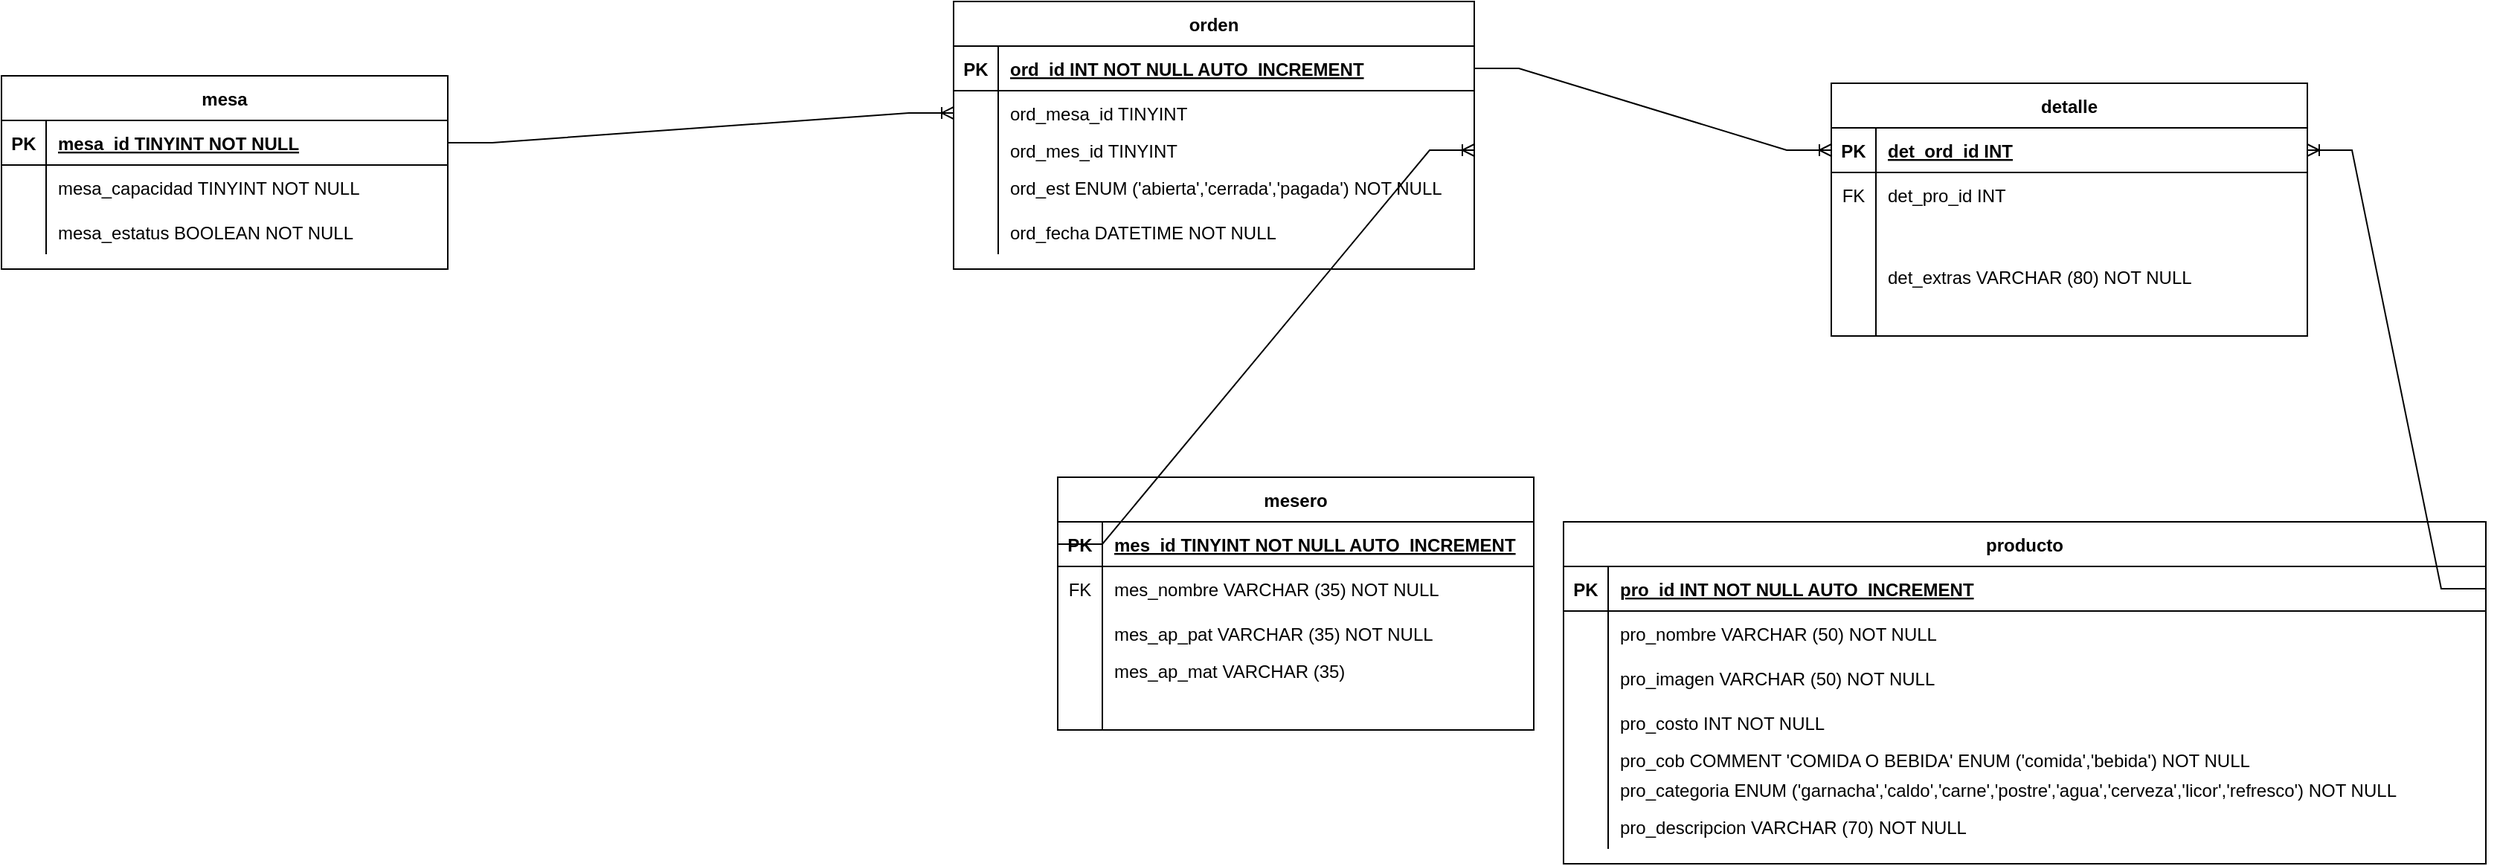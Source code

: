 <mxfile version="16.5.1" type="device"><diagram id="R2lEEEUBdFMjLlhIrx00" name="Page-1"><mxGraphModel dx="1278" dy="1760" grid="1" gridSize="10" guides="1" tooltips="1" connect="1" arrows="1" fold="1" page="1" pageScale="1" pageWidth="850" pageHeight="1100" math="0" shadow="0" extFonts="Permanent Marker^https://fonts.googleapis.com/css?family=Permanent+Marker"><root><mxCell id="0"/><mxCell id="1" parent="0"/><mxCell id="C-vyLk0tnHw3VtMMgP7b-2" value="mesero" style="shape=table;startSize=30;container=1;collapsible=1;childLayout=tableLayout;fixedRows=1;rowLines=0;fontStyle=1;align=center;resizeLast=1;" parent="1" vertex="1"><mxGeometry x="790" y="300" width="320" height="170" as="geometry"/></mxCell><mxCell id="C-vyLk0tnHw3VtMMgP7b-3" value="" style="shape=partialRectangle;collapsible=0;dropTarget=0;pointerEvents=0;fillColor=none;points=[[0,0.5],[1,0.5]];portConstraint=eastwest;top=0;left=0;right=0;bottom=1;" parent="C-vyLk0tnHw3VtMMgP7b-2" vertex="1"><mxGeometry y="30" width="320" height="30" as="geometry"/></mxCell><mxCell id="C-vyLk0tnHw3VtMMgP7b-4" value="PK" style="shape=partialRectangle;overflow=hidden;connectable=0;fillColor=none;top=0;left=0;bottom=0;right=0;fontStyle=1;" parent="C-vyLk0tnHw3VtMMgP7b-3" vertex="1"><mxGeometry width="30" height="30" as="geometry"><mxRectangle width="30" height="30" as="alternateBounds"/></mxGeometry></mxCell><mxCell id="C-vyLk0tnHw3VtMMgP7b-5" value="mes_id TINYINT NOT NULL AUTO_INCREMENT" style="shape=partialRectangle;overflow=hidden;connectable=0;fillColor=none;top=0;left=0;bottom=0;right=0;align=left;spacingLeft=6;fontStyle=5;" parent="C-vyLk0tnHw3VtMMgP7b-3" vertex="1"><mxGeometry x="30" width="290" height="30" as="geometry"><mxRectangle width="290" height="30" as="alternateBounds"/></mxGeometry></mxCell><mxCell id="C-vyLk0tnHw3VtMMgP7b-6" value="" style="shape=partialRectangle;collapsible=0;dropTarget=0;pointerEvents=0;fillColor=none;points=[[0,0.5],[1,0.5]];portConstraint=eastwest;top=0;left=0;right=0;bottom=0;" parent="C-vyLk0tnHw3VtMMgP7b-2" vertex="1"><mxGeometry y="60" width="320" height="30" as="geometry"/></mxCell><mxCell id="C-vyLk0tnHw3VtMMgP7b-7" value="FK" style="shape=partialRectangle;overflow=hidden;connectable=0;fillColor=none;top=0;left=0;bottom=0;right=0;" parent="C-vyLk0tnHw3VtMMgP7b-6" vertex="1"><mxGeometry width="30" height="30" as="geometry"><mxRectangle width="30" height="30" as="alternateBounds"/></mxGeometry></mxCell><mxCell id="C-vyLk0tnHw3VtMMgP7b-8" value="mes_nombre VARCHAR (35) NOT NULL" style="shape=partialRectangle;overflow=hidden;connectable=0;fillColor=none;top=0;left=0;bottom=0;right=0;align=left;spacingLeft=6;" parent="C-vyLk0tnHw3VtMMgP7b-6" vertex="1"><mxGeometry x="30" width="290" height="30" as="geometry"><mxRectangle width="290" height="30" as="alternateBounds"/></mxGeometry></mxCell><mxCell id="C_hr_bZq3KRrKeyYdcxG-1" value="" style="shape=partialRectangle;collapsible=0;dropTarget=0;pointerEvents=0;fillColor=none;points=[[0,0.5],[1,0.5]];portConstraint=eastwest;top=0;left=0;right=0;bottom=0;" parent="C-vyLk0tnHw3VtMMgP7b-2" vertex="1"><mxGeometry y="90" width="320" height="30" as="geometry"/></mxCell><mxCell id="C_hr_bZq3KRrKeyYdcxG-2" value="" style="shape=partialRectangle;overflow=hidden;connectable=0;fillColor=none;top=0;left=0;bottom=0;right=0;" parent="C_hr_bZq3KRrKeyYdcxG-1" vertex="1"><mxGeometry width="30" height="30" as="geometry"><mxRectangle width="30" height="30" as="alternateBounds"/></mxGeometry></mxCell><mxCell id="C_hr_bZq3KRrKeyYdcxG-3" value="mes_ap_pat VARCHAR (35) NOT NULL" style="shape=partialRectangle;overflow=hidden;connectable=0;fillColor=none;top=0;left=0;bottom=0;right=0;align=left;spacingLeft=6;" parent="C_hr_bZq3KRrKeyYdcxG-1" vertex="1"><mxGeometry x="30" width="290" height="30" as="geometry"><mxRectangle width="290" height="30" as="alternateBounds"/></mxGeometry></mxCell><mxCell id="C-vyLk0tnHw3VtMMgP7b-9" value="" style="shape=partialRectangle;collapsible=0;dropTarget=0;pointerEvents=0;fillColor=none;points=[[0,0.5],[1,0.5]];portConstraint=eastwest;top=0;left=0;right=0;bottom=0;" parent="C-vyLk0tnHw3VtMMgP7b-2" vertex="1"><mxGeometry y="120" width="320" height="20" as="geometry"/></mxCell><mxCell id="C-vyLk0tnHw3VtMMgP7b-10" value="" style="shape=partialRectangle;overflow=hidden;connectable=0;fillColor=none;top=0;left=0;bottom=0;right=0;" parent="C-vyLk0tnHw3VtMMgP7b-9" vertex="1"><mxGeometry width="30" height="20" as="geometry"><mxRectangle width="30" height="20" as="alternateBounds"/></mxGeometry></mxCell><mxCell id="C-vyLk0tnHw3VtMMgP7b-11" value="mes_ap_mat VARCHAR (35)" style="shape=partialRectangle;overflow=hidden;connectable=0;fillColor=none;top=0;left=0;bottom=0;right=0;align=left;spacingLeft=6;" parent="C-vyLk0tnHw3VtMMgP7b-9" vertex="1"><mxGeometry x="30" width="290" height="20" as="geometry"><mxRectangle width="290" height="20" as="alternateBounds"/></mxGeometry></mxCell><mxCell id="8fB6V9yrB2RcXdBl7lfX-15" value="" style="shape=partialRectangle;collapsible=0;dropTarget=0;pointerEvents=0;fillColor=none;points=[[0,0.5],[1,0.5]];portConstraint=eastwest;top=0;left=0;right=0;bottom=0;" parent="C-vyLk0tnHw3VtMMgP7b-2" vertex="1"><mxGeometry y="140" width="320" height="30" as="geometry"/></mxCell><mxCell id="8fB6V9yrB2RcXdBl7lfX-16" value="" style="shape=partialRectangle;overflow=hidden;connectable=0;fillColor=none;top=0;left=0;bottom=0;right=0;" parent="8fB6V9yrB2RcXdBl7lfX-15" vertex="1"><mxGeometry width="30" height="30" as="geometry"><mxRectangle width="30" height="30" as="alternateBounds"/></mxGeometry></mxCell><mxCell id="8fB6V9yrB2RcXdBl7lfX-17" value="" style="shape=partialRectangle;overflow=hidden;connectable=0;fillColor=none;top=0;left=0;bottom=0;right=0;align=left;spacingLeft=6;" parent="8fB6V9yrB2RcXdBl7lfX-15" vertex="1"><mxGeometry x="30" width="290" height="30" as="geometry"><mxRectangle width="290" height="30" as="alternateBounds"/></mxGeometry></mxCell><mxCell id="C-vyLk0tnHw3VtMMgP7b-13" value="producto" style="shape=table;startSize=30;container=1;collapsible=1;childLayout=tableLayout;fixedRows=1;rowLines=0;fontStyle=1;align=center;resizeLast=1;" parent="1" vertex="1"><mxGeometry x="1130" y="330" width="620" height="230" as="geometry"/></mxCell><mxCell id="C-vyLk0tnHw3VtMMgP7b-14" value="" style="shape=partialRectangle;collapsible=0;dropTarget=0;pointerEvents=0;fillColor=none;points=[[0,0.5],[1,0.5]];portConstraint=eastwest;top=0;left=0;right=0;bottom=1;" parent="C-vyLk0tnHw3VtMMgP7b-13" vertex="1"><mxGeometry y="30" width="620" height="30" as="geometry"/></mxCell><mxCell id="C-vyLk0tnHw3VtMMgP7b-15" value="PK" style="shape=partialRectangle;overflow=hidden;connectable=0;fillColor=none;top=0;left=0;bottom=0;right=0;fontStyle=1;" parent="C-vyLk0tnHw3VtMMgP7b-14" vertex="1"><mxGeometry width="30" height="30" as="geometry"><mxRectangle width="30" height="30" as="alternateBounds"/></mxGeometry></mxCell><mxCell id="C-vyLk0tnHw3VtMMgP7b-16" value="pro_id INT NOT NULL AUTO_INCREMENT" style="shape=partialRectangle;overflow=hidden;connectable=0;fillColor=none;top=0;left=0;bottom=0;right=0;align=left;spacingLeft=6;fontStyle=5;" parent="C-vyLk0tnHw3VtMMgP7b-14" vertex="1"><mxGeometry x="30" width="590" height="30" as="geometry"><mxRectangle width="590" height="30" as="alternateBounds"/></mxGeometry></mxCell><mxCell id="C-vyLk0tnHw3VtMMgP7b-17" value="" style="shape=partialRectangle;collapsible=0;dropTarget=0;pointerEvents=0;fillColor=none;points=[[0,0.5],[1,0.5]];portConstraint=eastwest;top=0;left=0;right=0;bottom=0;" parent="C-vyLk0tnHw3VtMMgP7b-13" vertex="1"><mxGeometry y="60" width="620" height="30" as="geometry"/></mxCell><mxCell id="C-vyLk0tnHw3VtMMgP7b-18" value="" style="shape=partialRectangle;overflow=hidden;connectable=0;fillColor=none;top=0;left=0;bottom=0;right=0;" parent="C-vyLk0tnHw3VtMMgP7b-17" vertex="1"><mxGeometry width="30" height="30" as="geometry"><mxRectangle width="30" height="30" as="alternateBounds"/></mxGeometry></mxCell><mxCell id="C-vyLk0tnHw3VtMMgP7b-19" value="pro_nombre VARCHAR (50) NOT NULL" style="shape=partialRectangle;overflow=hidden;connectable=0;fillColor=none;top=0;left=0;bottom=0;right=0;align=left;spacingLeft=6;" parent="C-vyLk0tnHw3VtMMgP7b-17" vertex="1"><mxGeometry x="30" width="590" height="30" as="geometry"><mxRectangle width="590" height="30" as="alternateBounds"/></mxGeometry></mxCell><mxCell id="C-vyLk0tnHw3VtMMgP7b-20" value="" style="shape=partialRectangle;collapsible=0;dropTarget=0;pointerEvents=0;fillColor=none;points=[[0,0.5],[1,0.5]];portConstraint=eastwest;top=0;left=0;right=0;bottom=0;" parent="C-vyLk0tnHw3VtMMgP7b-13" vertex="1"><mxGeometry y="90" width="620" height="30" as="geometry"/></mxCell><mxCell id="C-vyLk0tnHw3VtMMgP7b-21" value="" style="shape=partialRectangle;overflow=hidden;connectable=0;fillColor=none;top=0;left=0;bottom=0;right=0;" parent="C-vyLk0tnHw3VtMMgP7b-20" vertex="1"><mxGeometry width="30" height="30" as="geometry"><mxRectangle width="30" height="30" as="alternateBounds"/></mxGeometry></mxCell><mxCell id="C-vyLk0tnHw3VtMMgP7b-22" value="pro_imagen VARCHAR (50) NOT NULL" style="shape=partialRectangle;overflow=hidden;connectable=0;fillColor=none;top=0;left=0;bottom=0;right=0;align=left;spacingLeft=6;" parent="C-vyLk0tnHw3VtMMgP7b-20" vertex="1"><mxGeometry x="30" width="590" height="30" as="geometry"><mxRectangle width="590" height="30" as="alternateBounds"/></mxGeometry></mxCell><mxCell id="8fB6V9yrB2RcXdBl7lfX-18" value="" style="shape=partialRectangle;collapsible=0;dropTarget=0;pointerEvents=0;fillColor=none;points=[[0,0.5],[1,0.5]];portConstraint=eastwest;top=0;left=0;right=0;bottom=0;" parent="C-vyLk0tnHw3VtMMgP7b-13" vertex="1"><mxGeometry y="120" width="620" height="30" as="geometry"/></mxCell><mxCell id="8fB6V9yrB2RcXdBl7lfX-19" value="" style="shape=partialRectangle;overflow=hidden;connectable=0;fillColor=none;top=0;left=0;bottom=0;right=0;" parent="8fB6V9yrB2RcXdBl7lfX-18" vertex="1"><mxGeometry width="30" height="30" as="geometry"><mxRectangle width="30" height="30" as="alternateBounds"/></mxGeometry></mxCell><mxCell id="8fB6V9yrB2RcXdBl7lfX-20" value="pro_costo INT NOT NULL" style="shape=partialRectangle;overflow=hidden;connectable=0;fillColor=none;top=0;left=0;bottom=0;right=0;align=left;spacingLeft=6;" parent="8fB6V9yrB2RcXdBl7lfX-18" vertex="1"><mxGeometry x="30" width="590" height="30" as="geometry"><mxRectangle width="590" height="30" as="alternateBounds"/></mxGeometry></mxCell><mxCell id="C_hr_bZq3KRrKeyYdcxG-35" value="" style="shape=partialRectangle;collapsible=0;dropTarget=0;pointerEvents=0;fillColor=none;points=[[0,0.5],[1,0.5]];portConstraint=eastwest;top=0;left=0;right=0;bottom=0;" parent="C-vyLk0tnHw3VtMMgP7b-13" vertex="1"><mxGeometry y="150" width="620" height="20" as="geometry"/></mxCell><mxCell id="C_hr_bZq3KRrKeyYdcxG-36" value="" style="shape=partialRectangle;overflow=hidden;connectable=0;fillColor=none;top=0;left=0;bottom=0;right=0;" parent="C_hr_bZq3KRrKeyYdcxG-35" vertex="1"><mxGeometry width="30" height="20" as="geometry"><mxRectangle width="30" height="20" as="alternateBounds"/></mxGeometry></mxCell><mxCell id="C_hr_bZq3KRrKeyYdcxG-37" value="pro_cob COMMENT 'COMIDA O BEBIDA' ENUM ('comida','bebida') NOT NULL" style="shape=partialRectangle;overflow=hidden;connectable=0;fillColor=none;top=0;left=0;bottom=0;right=0;align=left;spacingLeft=6;" parent="C_hr_bZq3KRrKeyYdcxG-35" vertex="1"><mxGeometry x="30" width="590" height="20" as="geometry"><mxRectangle width="590" height="20" as="alternateBounds"/></mxGeometry></mxCell><mxCell id="8fB6V9yrB2RcXdBl7lfX-21" value="" style="shape=partialRectangle;collapsible=0;dropTarget=0;pointerEvents=0;fillColor=none;points=[[0,0.5],[1,0.5]];portConstraint=eastwest;top=0;left=0;right=0;bottom=0;" parent="C-vyLk0tnHw3VtMMgP7b-13" vertex="1"><mxGeometry y="170" width="620" height="20" as="geometry"/></mxCell><mxCell id="8fB6V9yrB2RcXdBl7lfX-22" value="" style="shape=partialRectangle;overflow=hidden;connectable=0;fillColor=none;top=0;left=0;bottom=0;right=0;" parent="8fB6V9yrB2RcXdBl7lfX-21" vertex="1"><mxGeometry width="30" height="20" as="geometry"><mxRectangle width="30" height="20" as="alternateBounds"/></mxGeometry></mxCell><mxCell id="8fB6V9yrB2RcXdBl7lfX-23" value="pro_categoria ENUM ('garnacha','caldo','carne','postre','agua','cerveza','licor','refresco') NOT NULL" style="shape=partialRectangle;overflow=hidden;connectable=0;fillColor=none;top=0;left=0;bottom=0;right=0;align=left;spacingLeft=6;" parent="8fB6V9yrB2RcXdBl7lfX-21" vertex="1"><mxGeometry x="30" width="590" height="20" as="geometry"><mxRectangle width="590" height="20" as="alternateBounds"/></mxGeometry></mxCell><mxCell id="C_hr_bZq3KRrKeyYdcxG-32" value="" style="shape=partialRectangle;collapsible=0;dropTarget=0;pointerEvents=0;fillColor=none;points=[[0,0.5],[1,0.5]];portConstraint=eastwest;top=0;left=0;right=0;bottom=0;" parent="C-vyLk0tnHw3VtMMgP7b-13" vertex="1"><mxGeometry y="190" width="620" height="30" as="geometry"/></mxCell><mxCell id="C_hr_bZq3KRrKeyYdcxG-33" value="" style="shape=partialRectangle;overflow=hidden;connectable=0;fillColor=none;top=0;left=0;bottom=0;right=0;" parent="C_hr_bZq3KRrKeyYdcxG-32" vertex="1"><mxGeometry width="30" height="30" as="geometry"><mxRectangle width="30" height="30" as="alternateBounds"/></mxGeometry></mxCell><mxCell id="C_hr_bZq3KRrKeyYdcxG-34" value="pro_descripcion VARCHAR (70) NOT NULL" style="shape=partialRectangle;overflow=hidden;connectable=0;fillColor=none;top=0;left=0;bottom=0;right=0;align=left;spacingLeft=6;" parent="C_hr_bZq3KRrKeyYdcxG-32" vertex="1"><mxGeometry x="30" width="590" height="30" as="geometry"><mxRectangle width="590" height="30" as="alternateBounds"/></mxGeometry></mxCell><mxCell id="C-vyLk0tnHw3VtMMgP7b-23" value="mesa" style="shape=table;startSize=30;container=1;collapsible=1;childLayout=tableLayout;fixedRows=1;rowLines=0;fontStyle=1;align=center;resizeLast=1;" parent="1" vertex="1"><mxGeometry x="80" y="30" width="300" height="130" as="geometry"/></mxCell><mxCell id="C-vyLk0tnHw3VtMMgP7b-24" value="" style="shape=partialRectangle;collapsible=0;dropTarget=0;pointerEvents=0;fillColor=none;points=[[0,0.5],[1,0.5]];portConstraint=eastwest;top=0;left=0;right=0;bottom=1;" parent="C-vyLk0tnHw3VtMMgP7b-23" vertex="1"><mxGeometry y="30" width="300" height="30" as="geometry"/></mxCell><mxCell id="C-vyLk0tnHw3VtMMgP7b-25" value="PK" style="shape=partialRectangle;overflow=hidden;connectable=0;fillColor=none;top=0;left=0;bottom=0;right=0;fontStyle=1;" parent="C-vyLk0tnHw3VtMMgP7b-24" vertex="1"><mxGeometry width="30" height="30" as="geometry"><mxRectangle width="30" height="30" as="alternateBounds"/></mxGeometry></mxCell><mxCell id="C-vyLk0tnHw3VtMMgP7b-26" value="mesa_id TINYINT NOT NULL" style="shape=partialRectangle;overflow=hidden;connectable=0;fillColor=none;top=0;left=0;bottom=0;right=0;align=left;spacingLeft=6;fontStyle=5;" parent="C-vyLk0tnHw3VtMMgP7b-24" vertex="1"><mxGeometry x="30" width="270" height="30" as="geometry"><mxRectangle width="270" height="30" as="alternateBounds"/></mxGeometry></mxCell><mxCell id="C-vyLk0tnHw3VtMMgP7b-27" value="" style="shape=partialRectangle;collapsible=0;dropTarget=0;pointerEvents=0;fillColor=none;points=[[0,0.5],[1,0.5]];portConstraint=eastwest;top=0;left=0;right=0;bottom=0;" parent="C-vyLk0tnHw3VtMMgP7b-23" vertex="1"><mxGeometry y="60" width="300" height="30" as="geometry"/></mxCell><mxCell id="C-vyLk0tnHw3VtMMgP7b-28" value="" style="shape=partialRectangle;overflow=hidden;connectable=0;fillColor=none;top=0;left=0;bottom=0;right=0;" parent="C-vyLk0tnHw3VtMMgP7b-27" vertex="1"><mxGeometry width="30" height="30" as="geometry"><mxRectangle width="30" height="30" as="alternateBounds"/></mxGeometry></mxCell><mxCell id="C-vyLk0tnHw3VtMMgP7b-29" value="mesa_capacidad TINYINT NOT NULL" style="shape=partialRectangle;overflow=hidden;connectable=0;fillColor=none;top=0;left=0;bottom=0;right=0;align=left;spacingLeft=6;" parent="C-vyLk0tnHw3VtMMgP7b-27" vertex="1"><mxGeometry x="30" width="270" height="30" as="geometry"><mxRectangle width="270" height="30" as="alternateBounds"/></mxGeometry></mxCell><mxCell id="8fB6V9yrB2RcXdBl7lfX-12" value="" style="shape=partialRectangle;collapsible=0;dropTarget=0;pointerEvents=0;fillColor=none;points=[[0,0.5],[1,0.5]];portConstraint=eastwest;top=0;left=0;right=0;bottom=0;" parent="C-vyLk0tnHw3VtMMgP7b-23" vertex="1"><mxGeometry y="90" width="300" height="30" as="geometry"/></mxCell><mxCell id="8fB6V9yrB2RcXdBl7lfX-13" value="" style="shape=partialRectangle;overflow=hidden;connectable=0;fillColor=none;top=0;left=0;bottom=0;right=0;" parent="8fB6V9yrB2RcXdBl7lfX-12" vertex="1"><mxGeometry width="30" height="30" as="geometry"><mxRectangle width="30" height="30" as="alternateBounds"/></mxGeometry></mxCell><mxCell id="8fB6V9yrB2RcXdBl7lfX-14" value="mesa_estatus BOOLEAN NOT NULL" style="shape=partialRectangle;overflow=hidden;connectable=0;fillColor=none;top=0;left=0;bottom=0;right=0;align=left;spacingLeft=6;" parent="8fB6V9yrB2RcXdBl7lfX-12" vertex="1"><mxGeometry x="30" width="270" height="30" as="geometry"><mxRectangle width="270" height="30" as="alternateBounds"/></mxGeometry></mxCell><mxCell id="8fB6V9yrB2RcXdBl7lfX-2" value="orden" style="shape=table;startSize=30;container=1;collapsible=1;childLayout=tableLayout;fixedRows=1;rowLines=0;fontStyle=1;align=center;resizeLast=1;" parent="1" vertex="1"><mxGeometry x="720" y="-20" width="350" height="180" as="geometry"/></mxCell><mxCell id="8fB6V9yrB2RcXdBl7lfX-3" value="" style="shape=partialRectangle;collapsible=0;dropTarget=0;pointerEvents=0;fillColor=none;points=[[0,0.5],[1,0.5]];portConstraint=eastwest;top=0;left=0;right=0;bottom=1;" parent="8fB6V9yrB2RcXdBl7lfX-2" vertex="1"><mxGeometry y="30" width="350" height="30" as="geometry"/></mxCell><mxCell id="8fB6V9yrB2RcXdBl7lfX-4" value="PK" style="shape=partialRectangle;overflow=hidden;connectable=0;fillColor=none;top=0;left=0;bottom=0;right=0;fontStyle=1;" parent="8fB6V9yrB2RcXdBl7lfX-3" vertex="1"><mxGeometry width="30" height="30" as="geometry"><mxRectangle width="30" height="30" as="alternateBounds"/></mxGeometry></mxCell><mxCell id="8fB6V9yrB2RcXdBl7lfX-5" value="ord_id INT NOT NULL AUTO_INCREMENT" style="shape=partialRectangle;overflow=hidden;connectable=0;fillColor=none;top=0;left=0;bottom=0;right=0;align=left;spacingLeft=6;fontStyle=5;" parent="8fB6V9yrB2RcXdBl7lfX-3" vertex="1"><mxGeometry x="30" width="320" height="30" as="geometry"><mxRectangle width="320" height="30" as="alternateBounds"/></mxGeometry></mxCell><mxCell id="8fB6V9yrB2RcXdBl7lfX-6" value="" style="shape=partialRectangle;collapsible=0;dropTarget=0;pointerEvents=0;fillColor=none;points=[[0,0.5],[1,0.5]];portConstraint=eastwest;top=0;left=0;right=0;bottom=0;" parent="8fB6V9yrB2RcXdBl7lfX-2" vertex="1"><mxGeometry y="60" width="350" height="30" as="geometry"/></mxCell><mxCell id="8fB6V9yrB2RcXdBl7lfX-7" value="" style="shape=partialRectangle;overflow=hidden;connectable=0;fillColor=none;top=0;left=0;bottom=0;right=0;" parent="8fB6V9yrB2RcXdBl7lfX-6" vertex="1"><mxGeometry width="30" height="30" as="geometry"><mxRectangle width="30" height="30" as="alternateBounds"/></mxGeometry></mxCell><mxCell id="8fB6V9yrB2RcXdBl7lfX-8" value="ord_mesa_id TINYINT" style="shape=partialRectangle;overflow=hidden;connectable=0;fillColor=none;top=0;left=0;bottom=0;right=0;align=left;spacingLeft=6;" parent="8fB6V9yrB2RcXdBl7lfX-6" vertex="1"><mxGeometry x="30" width="320" height="30" as="geometry"><mxRectangle width="320" height="30" as="alternateBounds"/></mxGeometry></mxCell><mxCell id="8fB6V9yrB2RcXdBl7lfX-9" value="" style="shape=partialRectangle;collapsible=0;dropTarget=0;pointerEvents=0;fillColor=none;points=[[0,0.5],[1,0.5]];portConstraint=eastwest;top=0;left=0;right=0;bottom=0;" parent="8fB6V9yrB2RcXdBl7lfX-2" vertex="1"><mxGeometry y="90" width="350" height="20" as="geometry"/></mxCell><mxCell id="8fB6V9yrB2RcXdBl7lfX-10" value="" style="shape=partialRectangle;overflow=hidden;connectable=0;fillColor=none;top=0;left=0;bottom=0;right=0;" parent="8fB6V9yrB2RcXdBl7lfX-9" vertex="1"><mxGeometry width="30" height="20" as="geometry"><mxRectangle width="30" height="20" as="alternateBounds"/></mxGeometry></mxCell><mxCell id="8fB6V9yrB2RcXdBl7lfX-11" value="ord_mes_id TINYINT" style="shape=partialRectangle;overflow=hidden;connectable=0;fillColor=none;top=0;left=0;bottom=0;right=0;align=left;spacingLeft=6;" parent="8fB6V9yrB2RcXdBl7lfX-9" vertex="1"><mxGeometry x="30" width="320" height="20" as="geometry"><mxRectangle width="320" height="20" as="alternateBounds"/></mxGeometry></mxCell><mxCell id="8fB6V9yrB2RcXdBl7lfX-31" value="" style="shape=partialRectangle;collapsible=0;dropTarget=0;pointerEvents=0;fillColor=none;points=[[0,0.5],[1,0.5]];portConstraint=eastwest;top=0;left=0;right=0;bottom=0;" parent="8fB6V9yrB2RcXdBl7lfX-2" vertex="1"><mxGeometry y="110" width="350" height="30" as="geometry"/></mxCell><mxCell id="8fB6V9yrB2RcXdBl7lfX-32" value="" style="shape=partialRectangle;overflow=hidden;connectable=0;fillColor=none;top=0;left=0;bottom=0;right=0;" parent="8fB6V9yrB2RcXdBl7lfX-31" vertex="1"><mxGeometry width="30" height="30" as="geometry"><mxRectangle width="30" height="30" as="alternateBounds"/></mxGeometry></mxCell><mxCell id="8fB6V9yrB2RcXdBl7lfX-33" value="ord_est ENUM ('abierta','cerrada','pagada') NOT NULL" style="shape=partialRectangle;overflow=hidden;connectable=0;fillColor=none;top=0;left=0;bottom=0;right=0;align=left;spacingLeft=6;" parent="8fB6V9yrB2RcXdBl7lfX-31" vertex="1"><mxGeometry x="30" width="320" height="30" as="geometry"><mxRectangle width="320" height="30" as="alternateBounds"/></mxGeometry></mxCell><mxCell id="C_hr_bZq3KRrKeyYdcxG-26" value="" style="shape=partialRectangle;collapsible=0;dropTarget=0;pointerEvents=0;fillColor=none;points=[[0,0.5],[1,0.5]];portConstraint=eastwest;top=0;left=0;right=0;bottom=0;" parent="8fB6V9yrB2RcXdBl7lfX-2" vertex="1"><mxGeometry y="140" width="350" height="30" as="geometry"/></mxCell><mxCell id="C_hr_bZq3KRrKeyYdcxG-27" value="" style="shape=partialRectangle;overflow=hidden;connectable=0;fillColor=none;top=0;left=0;bottom=0;right=0;" parent="C_hr_bZq3KRrKeyYdcxG-26" vertex="1"><mxGeometry width="30" height="30" as="geometry"><mxRectangle width="30" height="30" as="alternateBounds"/></mxGeometry></mxCell><mxCell id="C_hr_bZq3KRrKeyYdcxG-28" value="ord_fecha DATETIME NOT NULL" style="shape=partialRectangle;overflow=hidden;connectable=0;fillColor=none;top=0;left=0;bottom=0;right=0;align=left;spacingLeft=6;" parent="C_hr_bZq3KRrKeyYdcxG-26" vertex="1"><mxGeometry x="30" width="320" height="30" as="geometry"><mxRectangle width="320" height="30" as="alternateBounds"/></mxGeometry></mxCell><mxCell id="C_hr_bZq3KRrKeyYdcxG-4" value="detalle" style="shape=table;startSize=30;container=1;collapsible=1;childLayout=tableLayout;fixedRows=1;rowLines=0;fontStyle=1;align=center;resizeLast=1;" parent="1" vertex="1"><mxGeometry x="1310" y="35" width="320" height="170" as="geometry"/></mxCell><mxCell id="C_hr_bZq3KRrKeyYdcxG-5" value="" style="shape=partialRectangle;collapsible=0;dropTarget=0;pointerEvents=0;fillColor=none;points=[[0,0.5],[1,0.5]];portConstraint=eastwest;top=0;left=0;right=0;bottom=1;" parent="C_hr_bZq3KRrKeyYdcxG-4" vertex="1"><mxGeometry y="30" width="320" height="30" as="geometry"/></mxCell><mxCell id="C_hr_bZq3KRrKeyYdcxG-6" value="PK" style="shape=partialRectangle;overflow=hidden;connectable=0;fillColor=none;top=0;left=0;bottom=0;right=0;fontStyle=1;" parent="C_hr_bZq3KRrKeyYdcxG-5" vertex="1"><mxGeometry width="30" height="30" as="geometry"><mxRectangle width="30" height="30" as="alternateBounds"/></mxGeometry></mxCell><mxCell id="C_hr_bZq3KRrKeyYdcxG-7" value="det_ord_id INT" style="shape=partialRectangle;overflow=hidden;connectable=0;fillColor=none;top=0;left=0;bottom=0;right=0;align=left;spacingLeft=6;fontStyle=5;" parent="C_hr_bZq3KRrKeyYdcxG-5" vertex="1"><mxGeometry x="30" width="290" height="30" as="geometry"><mxRectangle width="290" height="30" as="alternateBounds"/></mxGeometry></mxCell><mxCell id="C_hr_bZq3KRrKeyYdcxG-8" value="" style="shape=partialRectangle;collapsible=0;dropTarget=0;pointerEvents=0;fillColor=none;points=[[0,0.5],[1,0.5]];portConstraint=eastwest;top=0;left=0;right=0;bottom=0;" parent="C_hr_bZq3KRrKeyYdcxG-4" vertex="1"><mxGeometry y="60" width="320" height="30" as="geometry"/></mxCell><mxCell id="C_hr_bZq3KRrKeyYdcxG-9" value="FK" style="shape=partialRectangle;overflow=hidden;connectable=0;fillColor=none;top=0;left=0;bottom=0;right=0;" parent="C_hr_bZq3KRrKeyYdcxG-8" vertex="1"><mxGeometry width="30" height="30" as="geometry"><mxRectangle width="30" height="30" as="alternateBounds"/></mxGeometry></mxCell><mxCell id="C_hr_bZq3KRrKeyYdcxG-10" value="det_pro_id INT" style="shape=partialRectangle;overflow=hidden;connectable=0;fillColor=none;top=0;left=0;bottom=0;right=0;align=left;spacingLeft=6;" parent="C_hr_bZq3KRrKeyYdcxG-8" vertex="1"><mxGeometry x="30" width="290" height="30" as="geometry"><mxRectangle width="290" height="30" as="alternateBounds"/></mxGeometry></mxCell><mxCell id="C_hr_bZq3KRrKeyYdcxG-11" value="" style="shape=partialRectangle;collapsible=0;dropTarget=0;pointerEvents=0;fillColor=none;points=[[0,0.5],[1,0.5]];portConstraint=eastwest;top=0;left=0;right=0;bottom=0;" parent="C_hr_bZq3KRrKeyYdcxG-4" vertex="1"><mxGeometry y="90" width="320" height="30" as="geometry"/></mxCell><mxCell id="C_hr_bZq3KRrKeyYdcxG-12" value="" style="shape=partialRectangle;overflow=hidden;connectable=0;fillColor=none;top=0;left=0;bottom=0;right=0;" parent="C_hr_bZq3KRrKeyYdcxG-11" vertex="1"><mxGeometry width="30" height="30" as="geometry"><mxRectangle width="30" height="30" as="alternateBounds"/></mxGeometry></mxCell><mxCell id="C_hr_bZq3KRrKeyYdcxG-13" value="" style="shape=partialRectangle;overflow=hidden;connectable=0;fillColor=none;top=0;left=0;bottom=0;right=0;align=left;spacingLeft=6;" parent="C_hr_bZq3KRrKeyYdcxG-11" vertex="1"><mxGeometry x="30" width="290" height="30" as="geometry"><mxRectangle width="290" height="30" as="alternateBounds"/></mxGeometry></mxCell><mxCell id="C_hr_bZq3KRrKeyYdcxG-14" value="" style="shape=partialRectangle;collapsible=0;dropTarget=0;pointerEvents=0;fillColor=none;points=[[0,0.5],[1,0.5]];portConstraint=eastwest;top=0;left=0;right=0;bottom=0;" parent="C_hr_bZq3KRrKeyYdcxG-4" vertex="1"><mxGeometry y="120" width="320" height="20" as="geometry"/></mxCell><mxCell id="C_hr_bZq3KRrKeyYdcxG-15" value="" style="shape=partialRectangle;overflow=hidden;connectable=0;fillColor=none;top=0;left=0;bottom=0;right=0;" parent="C_hr_bZq3KRrKeyYdcxG-14" vertex="1"><mxGeometry width="30" height="20" as="geometry"><mxRectangle width="30" height="20" as="alternateBounds"/></mxGeometry></mxCell><mxCell id="C_hr_bZq3KRrKeyYdcxG-16" value="det_extras VARCHAR (80) NOT NULL" style="shape=partialRectangle;overflow=hidden;connectable=0;fillColor=none;top=0;left=0;bottom=0;right=0;align=left;spacingLeft=6;" parent="C_hr_bZq3KRrKeyYdcxG-14" vertex="1"><mxGeometry x="30" width="290" height="20" as="geometry"><mxRectangle width="290" height="20" as="alternateBounds"/></mxGeometry></mxCell><mxCell id="C_hr_bZq3KRrKeyYdcxG-17" value="" style="shape=partialRectangle;collapsible=0;dropTarget=0;pointerEvents=0;fillColor=none;points=[[0,0.5],[1,0.5]];portConstraint=eastwest;top=0;left=0;right=0;bottom=0;" parent="C_hr_bZq3KRrKeyYdcxG-4" vertex="1"><mxGeometry y="140" width="320" height="30" as="geometry"/></mxCell><mxCell id="C_hr_bZq3KRrKeyYdcxG-18" value="" style="shape=partialRectangle;overflow=hidden;connectable=0;fillColor=none;top=0;left=0;bottom=0;right=0;" parent="C_hr_bZq3KRrKeyYdcxG-17" vertex="1"><mxGeometry width="30" height="30" as="geometry"><mxRectangle width="30" height="30" as="alternateBounds"/></mxGeometry></mxCell><mxCell id="C_hr_bZq3KRrKeyYdcxG-19" value="" style="shape=partialRectangle;overflow=hidden;connectable=0;fillColor=none;top=0;left=0;bottom=0;right=0;align=left;spacingLeft=6;" parent="C_hr_bZq3KRrKeyYdcxG-17" vertex="1"><mxGeometry x="30" width="290" height="30" as="geometry"><mxRectangle width="290" height="30" as="alternateBounds"/></mxGeometry></mxCell><mxCell id="C_hr_bZq3KRrKeyYdcxG-25" value="" style="edgeStyle=entityRelationEdgeStyle;fontSize=12;html=1;endArrow=ERoneToMany;rounded=0;exitX=1;exitY=0.5;exitDx=0;exitDy=0;entryX=1;entryY=0.5;entryDx=0;entryDy=0;" parent="1" source="C-vyLk0tnHw3VtMMgP7b-14" target="C_hr_bZq3KRrKeyYdcxG-5" edge="1"><mxGeometry width="100" height="100" relative="1" as="geometry"><mxPoint x="1220" y="380" as="sourcePoint"/><mxPoint x="1320" y="280" as="targetPoint"/></mxGeometry></mxCell><mxCell id="C_hr_bZq3KRrKeyYdcxG-30" value="" style="edgeStyle=entityRelationEdgeStyle;fontSize=12;html=1;endArrow=ERoneToMany;rounded=0;exitX=1;exitY=0.5;exitDx=0;exitDy=0;entryX=0;entryY=0.5;entryDx=0;entryDy=0;" parent="1" source="C-vyLk0tnHw3VtMMgP7b-24" target="8fB6V9yrB2RcXdBl7lfX-6" edge="1"><mxGeometry width="100" height="100" relative="1" as="geometry"><mxPoint x="500" y="150" as="sourcePoint"/><mxPoint x="600" y="50" as="targetPoint"/></mxGeometry></mxCell><mxCell id="C_hr_bZq3KRrKeyYdcxG-31" value="" style="edgeStyle=entityRelationEdgeStyle;fontSize=12;html=1;endArrow=ERoneToMany;rounded=0;entryX=1;entryY=0.5;entryDx=0;entryDy=0;exitX=0;exitY=0.5;exitDx=0;exitDy=0;" parent="1" source="C-vyLk0tnHw3VtMMgP7b-3" target="8fB6V9yrB2RcXdBl7lfX-9" edge="1"><mxGeometry width="100" height="100" relative="1" as="geometry"><mxPoint x="890" y="350" as="sourcePoint"/><mxPoint x="990" y="250" as="targetPoint"/></mxGeometry></mxCell><mxCell id="C_hr_bZq3KRrKeyYdcxG-38" value="" style="edgeStyle=entityRelationEdgeStyle;fontSize=12;html=1;endArrow=ERoneToMany;rounded=0;entryX=0;entryY=0.5;entryDx=0;entryDy=0;exitX=1;exitY=0.5;exitDx=0;exitDy=0;" parent="1" source="8fB6V9yrB2RcXdBl7lfX-3" target="C_hr_bZq3KRrKeyYdcxG-5" edge="1"><mxGeometry width="100" height="100" relative="1" as="geometry"><mxPoint x="1140" y="30" as="sourcePoint"/><mxPoint x="1240" y="-70" as="targetPoint"/></mxGeometry></mxCell></root></mxGraphModel></diagram></mxfile>